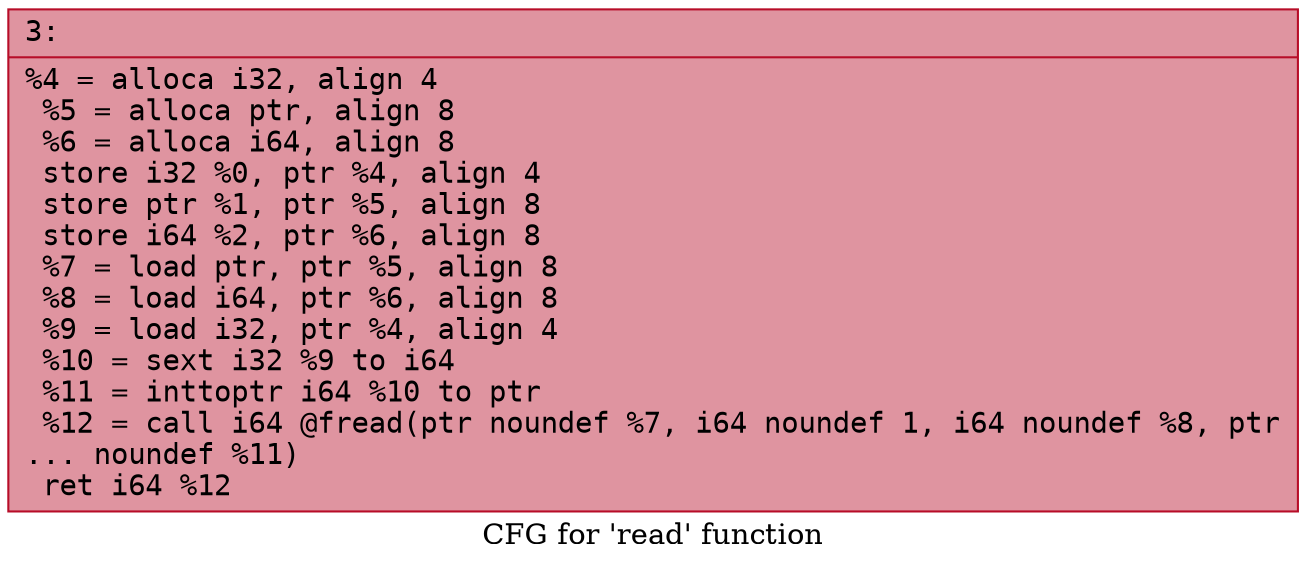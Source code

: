 digraph "CFG for 'read' function" {
	label="CFG for 'read' function";

	Node0x6000009d3200 [shape=record,color="#b70d28ff", style=filled, fillcolor="#b70d2870" fontname="Courier",label="{3:\l|  %4 = alloca i32, align 4\l  %5 = alloca ptr, align 8\l  %6 = alloca i64, align 8\l  store i32 %0, ptr %4, align 4\l  store ptr %1, ptr %5, align 8\l  store i64 %2, ptr %6, align 8\l  %7 = load ptr, ptr %5, align 8\l  %8 = load i64, ptr %6, align 8\l  %9 = load i32, ptr %4, align 4\l  %10 = sext i32 %9 to i64\l  %11 = inttoptr i64 %10 to ptr\l  %12 = call i64 @fread(ptr noundef %7, i64 noundef 1, i64 noundef %8, ptr\l... noundef %11)\l  ret i64 %12\l}"];
}
